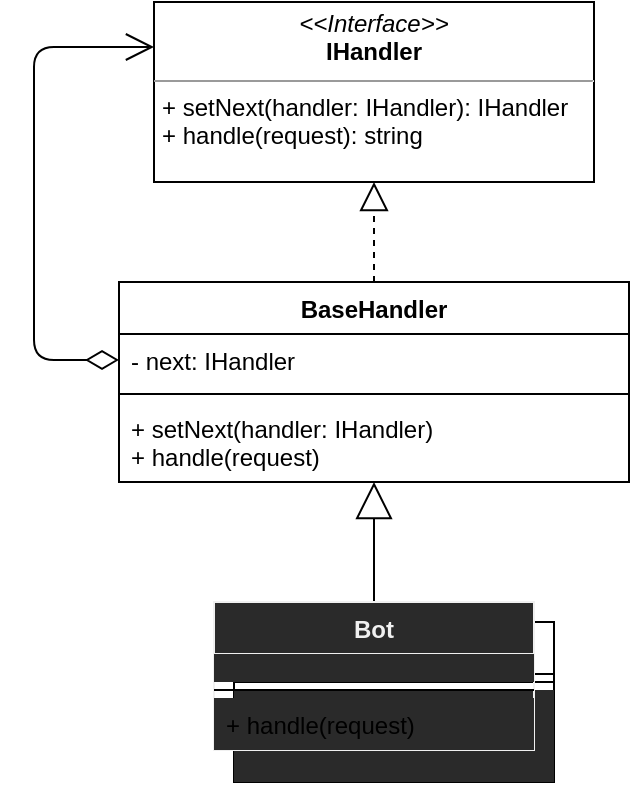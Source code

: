 <mxfile>
    <diagram id="0uxnMQfXYZ1KZ6hbuFaN" name="Страница 1">
        <mxGraphModel dx="562" dy="609" grid="1" gridSize="10" guides="1" tooltips="1" connect="1" arrows="1" fold="1" page="1" pageScale="1" pageWidth="1169" pageHeight="827" math="0" shadow="0">
            <root>
                <mxCell id="0"/>
                <mxCell id="1" parent="0"/>
                <mxCell id="2" value="&lt;p style=&quot;margin: 0px ; margin-top: 4px ; text-align: center&quot;&gt;&lt;i&gt;&amp;lt;&amp;lt;Interface&amp;gt;&amp;gt;&lt;/i&gt;&lt;br&gt;&lt;b&gt;IHandler&lt;/b&gt;&lt;/p&gt;&lt;hr size=&quot;1&quot;&gt;&lt;p style=&quot;margin: 0px ; margin-left: 4px&quot;&gt;+ setNext(handler: IHandler): IHandler&lt;/p&gt;&lt;p style=&quot;margin: 0px ; margin-left: 4px&quot;&gt;+ handle(request): string&lt;/p&gt;" style="verticalAlign=top;align=left;overflow=fill;fontSize=12;fontFamily=Helvetica;html=1;" vertex="1" parent="1">
                    <mxGeometry x="270" y="90" width="220" height="90" as="geometry"/>
                </mxCell>
                <mxCell id="3" value="BaseHandler" style="swimlane;fontStyle=1;align=center;verticalAlign=top;childLayout=stackLayout;horizontal=1;startSize=26;horizontalStack=0;resizeParent=1;resizeParentMax=0;resizeLast=0;collapsible=1;marginBottom=0;" vertex="1" parent="1">
                    <mxGeometry x="252.5" y="230" width="255" height="100" as="geometry"/>
                </mxCell>
                <mxCell id="4" value="- next: IHandler" style="text;strokeColor=none;fillColor=none;align=left;verticalAlign=top;spacingLeft=4;spacingRight=4;overflow=hidden;rotatable=0;points=[[0,0.5],[1,0.5]];portConstraint=eastwest;" vertex="1" parent="3">
                    <mxGeometry y="26" width="255" height="26" as="geometry"/>
                </mxCell>
                <mxCell id="5" value="" style="line;strokeWidth=1;fillColor=none;align=left;verticalAlign=middle;spacingTop=-1;spacingLeft=3;spacingRight=3;rotatable=0;labelPosition=right;points=[];portConstraint=eastwest;" vertex="1" parent="3">
                    <mxGeometry y="52" width="255" height="8" as="geometry"/>
                </mxCell>
                <mxCell id="6" value="+ setNext(handler: IHandler)&#10;+ handle(request)" style="text;strokeColor=none;fillColor=none;align=left;verticalAlign=top;spacingLeft=4;spacingRight=4;overflow=hidden;rotatable=0;points=[[0,0.5],[1,0.5]];portConstraint=eastwest;" vertex="1" parent="3">
                    <mxGeometry y="60" width="255" height="40" as="geometry"/>
                </mxCell>
                <mxCell id="7" value="" style="endArrow=block;dashed=1;endFill=0;endSize=12;html=1;entryX=0.5;entryY=1;entryDx=0;entryDy=0;exitX=0.5;exitY=0;exitDx=0;exitDy=0;" edge="1" parent="1" source="3" target="2">
                    <mxGeometry width="160" relative="1" as="geometry">
                        <mxPoint x="290" y="270" as="sourcePoint"/>
                        <mxPoint x="450" y="270" as="targetPoint"/>
                    </mxGeometry>
                </mxCell>
                <mxCell id="16" value="1" style="endArrow=open;html=1;endSize=12;startArrow=diamondThin;startSize=14;startFill=0;edgeStyle=orthogonalEdgeStyle;align=left;verticalAlign=bottom;entryX=0;entryY=0.25;entryDx=0;entryDy=0;exitX=0;exitY=0.5;exitDx=0;exitDy=0;noLabel=1;fontColor=none;" edge="1" parent="1" source="4" target="2">
                    <mxGeometry x="-1" y="3" relative="1" as="geometry">
                        <mxPoint x="90" y="270" as="sourcePoint"/>
                        <mxPoint x="250" y="270" as="targetPoint"/>
                        <Array as="points">
                            <mxPoint x="210" y="269"/>
                            <mxPoint x="210" y="113"/>
                        </Array>
                    </mxGeometry>
                </mxCell>
                <mxCell id="17" value="Extends" style="endArrow=block;endSize=16;endFill=0;html=1;noLabel=1;fontColor=none;entryX=0.5;entryY=1;entryDx=0;entryDy=0;exitX=0.5;exitY=0;exitDx=0;exitDy=0;" edge="1" parent="1" source="32" target="3">
                    <mxGeometry width="160" relative="1" as="geometry">
                        <mxPoint x="380" y="380.0" as="sourcePoint"/>
                        <mxPoint x="440" y="380" as="targetPoint"/>
                    </mxGeometry>
                </mxCell>
                <mxCell id="23" value="JuniorSupport" style="swimlane;fontStyle=1;align=center;verticalAlign=top;childLayout=stackLayout;horizontal=1;startSize=26;horizontalStack=0;resizeParent=1;resizeParentMax=0;resizeLast=0;collapsible=1;marginBottom=0;fontColor=#f0f0f0;" vertex="1" parent="1">
                    <mxGeometry x="310" y="400" width="160" height="80" as="geometry"/>
                </mxCell>
                <mxCell id="25" value="" style="line;strokeWidth=1;fillColor=none;align=left;verticalAlign=middle;spacingTop=-1;spacingLeft=3;spacingRight=3;rotatable=0;labelPosition=right;points=[];portConstraint=eastwest;" vertex="1" parent="23">
                    <mxGeometry y="26" width="160" height="8" as="geometry"/>
                </mxCell>
                <mxCell id="26" value="+ handle(request)" style="text;strokeColor=none;align=left;verticalAlign=top;spacingLeft=4;spacingRight=4;overflow=hidden;rotatable=0;points=[[0,0.5],[1,0.5]];portConstraint=eastwest;fillColor=#2a2a2a;" vertex="1" parent="23">
                    <mxGeometry y="34" width="160" height="46" as="geometry"/>
                </mxCell>
                <mxCell id="32" value="Bot" style="swimlane;fontStyle=1;align=center;verticalAlign=top;childLayout=stackLayout;horizontal=1;startSize=26;horizontalStack=0;resizeParent=1;resizeParentMax=0;resizeLast=0;collapsible=1;marginBottom=0;labelBackgroundColor=none;fontColor=#f0f0f0;strokeColor=#f0f0f0;fillColor=#2a2a2a;gradientColor=none;" vertex="1" parent="1">
                    <mxGeometry x="300" y="390" width="160" height="74" as="geometry"/>
                </mxCell>
                <mxCell id="33" value="" style="text;strokeColor=none;align=left;verticalAlign=top;spacingLeft=4;spacingRight=4;overflow=hidden;rotatable=0;points=[[0,0.5],[1,0.5]];portConstraint=eastwest;fillColor=#2a2a2a;" vertex="1" parent="32">
                    <mxGeometry y="26" width="160" height="14" as="geometry"/>
                </mxCell>
                <mxCell id="34" value="" style="line;strokeWidth=1;fillColor=none;align=left;verticalAlign=middle;spacingTop=-1;spacingLeft=3;spacingRight=3;rotatable=0;labelPosition=right;points=[];portConstraint=eastwest;" vertex="1" parent="32">
                    <mxGeometry y="40" width="160" height="8" as="geometry"/>
                </mxCell>
                <mxCell id="35" value="+ handle(request)" style="text;strokeColor=none;align=left;verticalAlign=top;spacingLeft=4;spacingRight=4;overflow=hidden;rotatable=0;points=[[0,0.5],[1,0.5]];portConstraint=eastwest;fillColor=#2a2a2a;" vertex="1" parent="32">
                    <mxGeometry y="48" width="160" height="26" as="geometry"/>
                </mxCell>
            </root>
        </mxGraphModel>
    </diagram>
</mxfile>